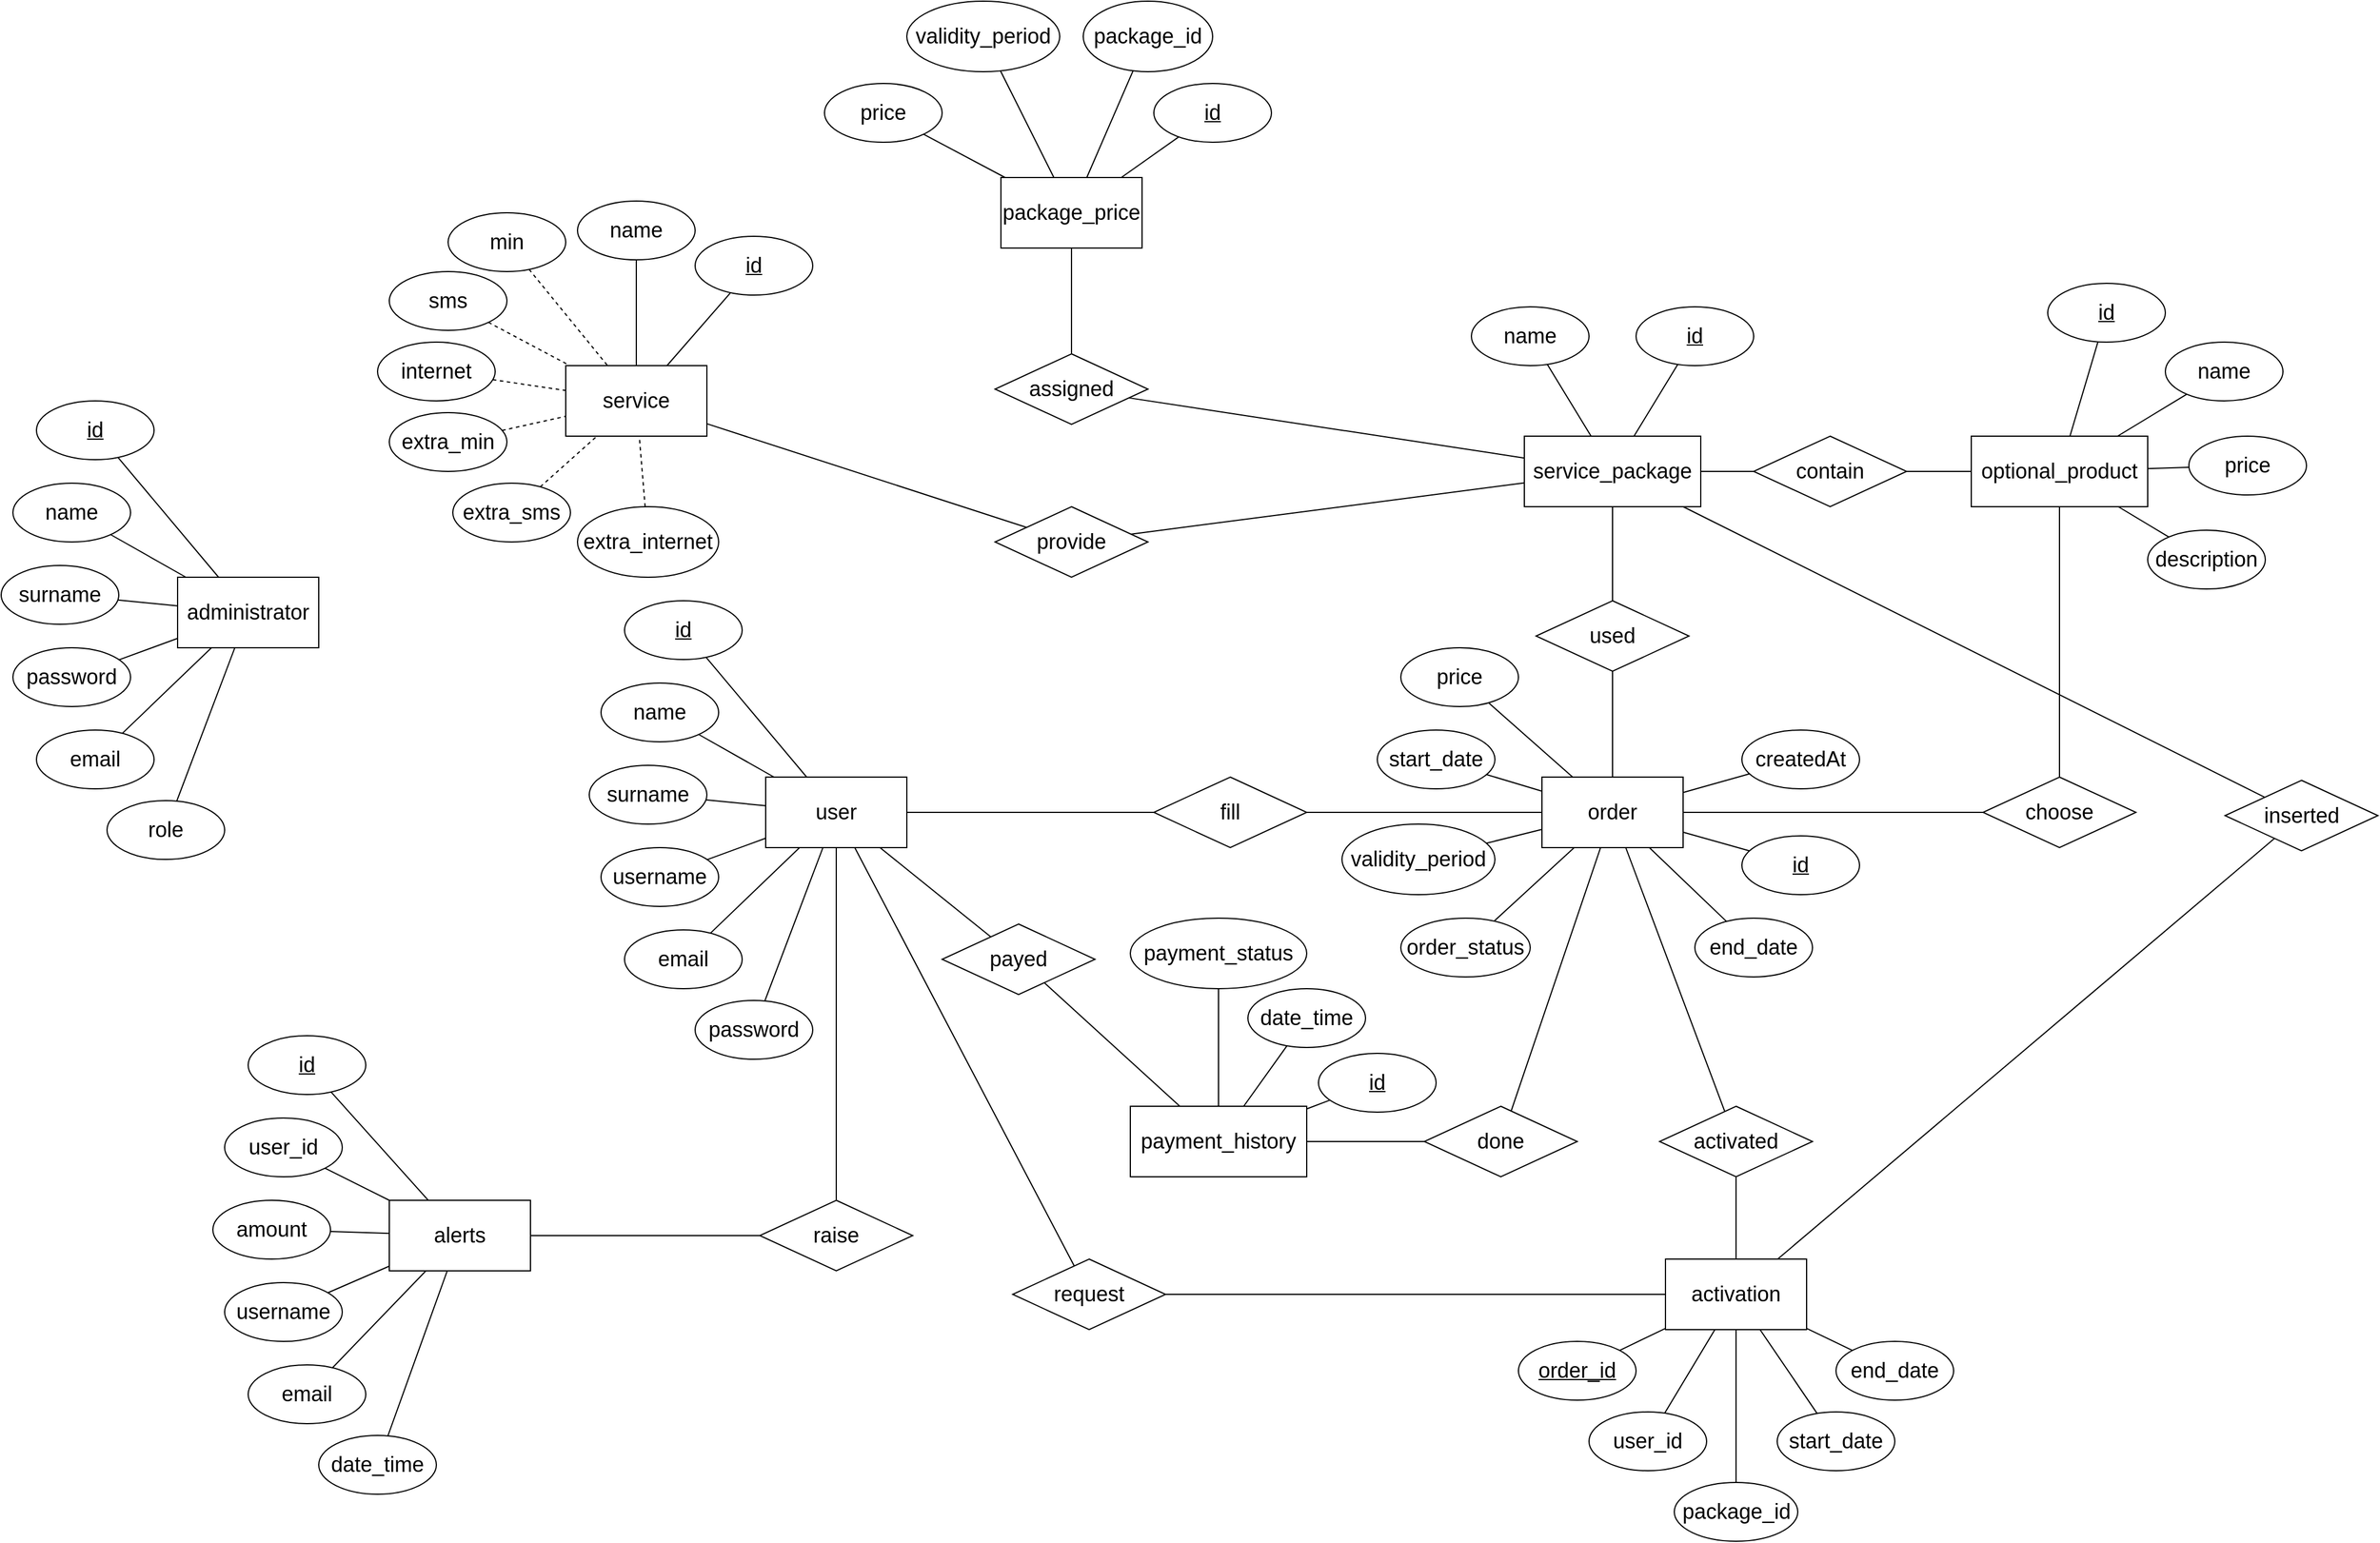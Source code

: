 <mxfile version="17.4.2" type="device"><diagram id="7hq6REalM3QdkYwITWBt" name="ER Diagram"><mxGraphModel dx="1997" dy="2611" grid="1" gridSize="10" guides="1" tooltips="1" connect="1" arrows="1" fold="1" page="1" pageScale="1" pageWidth="827" pageHeight="1169" math="0" shadow="0"><root><mxCell id="0"/><mxCell id="1" parent="0"/><mxCell id="lptls9cNpEtFn2v4Xkx4-2" value="user" style="rounded=0;whiteSpace=wrap;html=1;fontSize=18;" parent="1" vertex="1"><mxGeometry x="-20" y="120" width="120" height="60" as="geometry"/></mxCell><mxCell id="lptls9cNpEtFn2v4Xkx4-3" value="" style="endArrow=none;html=1;rounded=0;fontSize=18;" parent="1" source="lptls9cNpEtFn2v4Xkx4-4" target="lptls9cNpEtFn2v4Xkx4-2" edge="1"><mxGeometry width="50" height="50" relative="1" as="geometry"><mxPoint x="-60" y="240" as="sourcePoint"/><mxPoint x="10" y="160" as="targetPoint"/></mxGeometry></mxCell><mxCell id="lptls9cNpEtFn2v4Xkx4-4" value="email" style="ellipse;whiteSpace=wrap;html=1;fontSize=18;" parent="1" vertex="1"><mxGeometry x="-140" y="250" width="100" height="50" as="geometry"/></mxCell><mxCell id="lptls9cNpEtFn2v4Xkx4-5" value="" style="endArrow=none;html=1;rounded=0;fontSize=18;" parent="1" source="lptls9cNpEtFn2v4Xkx4-6" target="lptls9cNpEtFn2v4Xkx4-2" edge="1"><mxGeometry width="50" height="50" relative="1" as="geometry"><mxPoint x="-50" y="250" as="sourcePoint"/><mxPoint x="20" y="190" as="targetPoint"/></mxGeometry></mxCell><mxCell id="lptls9cNpEtFn2v4Xkx4-6" value="password" style="ellipse;whiteSpace=wrap;html=1;fontSize=18;" parent="1" vertex="1"><mxGeometry x="-80" y="310" width="100" height="50" as="geometry"/></mxCell><mxCell id="lptls9cNpEtFn2v4Xkx4-7" value="" style="endArrow=none;html=1;rounded=0;fontSize=18;" parent="1" source="lptls9cNpEtFn2v4Xkx4-8" target="lptls9cNpEtFn2v4Xkx4-2" edge="1"><mxGeometry width="50" height="50" relative="1" as="geometry"><mxPoint x="-40" y="260" as="sourcePoint"/><mxPoint x="30" y="200" as="targetPoint"/></mxGeometry></mxCell><mxCell id="lptls9cNpEtFn2v4Xkx4-8" value="id" style="ellipse;whiteSpace=wrap;html=1;fontStyle=4;fontSize=18;" parent="1" vertex="1"><mxGeometry x="-140" y="-30" width="100" height="50" as="geometry"/></mxCell><mxCell id="lptls9cNpEtFn2v4Xkx4-9" value="" style="endArrow=none;html=1;rounded=0;fontSize=18;" parent="1" source="lptls9cNpEtFn2v4Xkx4-10" target="lptls9cNpEtFn2v4Xkx4-2" edge="1"><mxGeometry width="50" height="50" relative="1" as="geometry"><mxPoint x="-30" y="270" as="sourcePoint"/><mxPoint x="40" y="210" as="targetPoint"/></mxGeometry></mxCell><mxCell id="lptls9cNpEtFn2v4Xkx4-10" value="name" style="ellipse;whiteSpace=wrap;html=1;fontSize=18;" parent="1" vertex="1"><mxGeometry x="-160" y="40" width="100" height="50" as="geometry"/></mxCell><mxCell id="lptls9cNpEtFn2v4Xkx4-11" value="" style="endArrow=none;html=1;rounded=0;fontSize=18;" parent="1" source="lptls9cNpEtFn2v4Xkx4-12" target="lptls9cNpEtFn2v4Xkx4-2" edge="1"><mxGeometry width="50" height="50" relative="1" as="geometry"><mxPoint x="-20" y="280" as="sourcePoint"/><mxPoint x="50" y="220" as="targetPoint"/></mxGeometry></mxCell><mxCell id="lptls9cNpEtFn2v4Xkx4-12" value="surname" style="ellipse;whiteSpace=wrap;html=1;fontSize=18;" parent="1" vertex="1"><mxGeometry x="-170" y="110" width="100" height="50" as="geometry"/></mxCell><mxCell id="lptls9cNpEtFn2v4Xkx4-13" value="" style="endArrow=none;html=1;rounded=0;fontSize=18;" parent="1" source="lptls9cNpEtFn2v4Xkx4-14" target="lptls9cNpEtFn2v4Xkx4-2" edge="1"><mxGeometry width="50" height="50" relative="1" as="geometry"><mxPoint x="-10" y="290" as="sourcePoint"/><mxPoint x="60" y="230" as="targetPoint"/></mxGeometry></mxCell><mxCell id="lptls9cNpEtFn2v4Xkx4-14" value="username" style="ellipse;whiteSpace=wrap;html=1;fontSize=18;" parent="1" vertex="1"><mxGeometry x="-160" y="180" width="100" height="50" as="geometry"/></mxCell><mxCell id="lptls9cNpEtFn2v4Xkx4-15" value="" style="endArrow=none;html=1;rounded=0;fontSize=18;" parent="1" source="lptls9cNpEtFn2v4Xkx4-16" target="lptls9cNpEtFn2v4Xkx4-2" edge="1"><mxGeometry width="50" height="50" relative="1" as="geometry"><mxPoint x="280" y="150" as="sourcePoint"/><mxPoint x="120" y="220" as="targetPoint"/></mxGeometry></mxCell><mxCell id="lptls9cNpEtFn2v4Xkx4-16" value="fill" style="rhombus;whiteSpace=wrap;html=1;fontSize=18;" parent="1" vertex="1"><mxGeometry x="310" y="120" width="130" height="60" as="geometry"/></mxCell><mxCell id="lptls9cNpEtFn2v4Xkx4-18" value="order" style="rounded=0;whiteSpace=wrap;html=1;fontSize=18;" parent="1" vertex="1"><mxGeometry x="640" y="120" width="120" height="60" as="geometry"/></mxCell><mxCell id="lptls9cNpEtFn2v4Xkx4-19" value="" style="endArrow=none;html=1;rounded=0;fontSize=18;" parent="1" source="lptls9cNpEtFn2v4Xkx4-20" target="lptls9cNpEtFn2v4Xkx4-18" edge="1"><mxGeometry width="50" height="50" relative="1" as="geometry"><mxPoint x="600" y="260" as="sourcePoint"/><mxPoint x="670" y="180" as="targetPoint"/></mxGeometry></mxCell><mxCell id="lptls9cNpEtFn2v4Xkx4-20" value="end_date" style="ellipse;whiteSpace=wrap;html=1;fontSize=18;" parent="1" vertex="1"><mxGeometry x="770" y="240" width="100" height="50" as="geometry"/></mxCell><mxCell id="lptls9cNpEtFn2v4Xkx4-21" value="" style="endArrow=none;html=1;rounded=0;fontSize=18;" parent="1" source="lptls9cNpEtFn2v4Xkx4-22" target="lptls9cNpEtFn2v4Xkx4-18" edge="1"><mxGeometry width="50" height="50" relative="1" as="geometry"><mxPoint x="610" y="270" as="sourcePoint"/><mxPoint x="680" y="210" as="targetPoint"/></mxGeometry></mxCell><mxCell id="lptls9cNpEtFn2v4Xkx4-22" value="start_date" style="ellipse;whiteSpace=wrap;html=1;fontSize=18;" parent="1" vertex="1"><mxGeometry x="500" y="80" width="100" height="50" as="geometry"/></mxCell><mxCell id="lptls9cNpEtFn2v4Xkx4-23" value="" style="endArrow=none;html=1;rounded=0;fontSize=18;" parent="1" source="lptls9cNpEtFn2v4Xkx4-24" target="lptls9cNpEtFn2v4Xkx4-18" edge="1"><mxGeometry width="50" height="50" relative="1" as="geometry"><mxPoint x="620" y="280" as="sourcePoint"/><mxPoint x="690" y="220" as="targetPoint"/></mxGeometry></mxCell><mxCell id="lptls9cNpEtFn2v4Xkx4-24" value="id" style="ellipse;whiteSpace=wrap;html=1;fontStyle=4;fontSize=18;" parent="1" vertex="1"><mxGeometry x="810" y="170" width="100" height="50" as="geometry"/></mxCell><mxCell id="lptls9cNpEtFn2v4Xkx4-25" value="" style="endArrow=none;html=1;rounded=0;fontSize=18;" parent="1" source="lptls9cNpEtFn2v4Xkx4-26" target="lptls9cNpEtFn2v4Xkx4-18" edge="1"><mxGeometry width="50" height="50" relative="1" as="geometry"><mxPoint x="630" y="290" as="sourcePoint"/><mxPoint x="700" y="230" as="targetPoint"/></mxGeometry></mxCell><mxCell id="lptls9cNpEtFn2v4Xkx4-26" value="validity_period" style="ellipse;whiteSpace=wrap;html=1;fontSize=18;" parent="1" vertex="1"><mxGeometry x="470" y="160" width="130" height="60" as="geometry"/></mxCell><mxCell id="lptls9cNpEtFn2v4Xkx4-29" value="" style="endArrow=none;html=1;rounded=0;fontSize=18;" parent="1" source="lptls9cNpEtFn2v4Xkx4-30" target="lptls9cNpEtFn2v4Xkx4-18" edge="1"><mxGeometry width="50" height="50" relative="1" as="geometry"><mxPoint x="650" y="310" as="sourcePoint"/><mxPoint x="720" y="250" as="targetPoint"/></mxGeometry></mxCell><mxCell id="lptls9cNpEtFn2v4Xkx4-30" value="order_status" style="ellipse;whiteSpace=wrap;html=1;fontSize=18;" parent="1" vertex="1"><mxGeometry x="520" y="240" width="110" height="50" as="geometry"/></mxCell><mxCell id="lptls9cNpEtFn2v4Xkx4-31" value="" style="endArrow=none;html=1;rounded=0;fontSize=18;" parent="1" source="lptls9cNpEtFn2v4Xkx4-18" target="lptls9cNpEtFn2v4Xkx4-16" edge="1"><mxGeometry width="50" height="50" relative="1" as="geometry"><mxPoint x="330" y="160" as="sourcePoint"/><mxPoint x="210.0" y="160" as="targetPoint"/></mxGeometry></mxCell><mxCell id="lptls9cNpEtFn2v4Xkx4-32" value="service_package" style="rounded=0;whiteSpace=wrap;html=1;fontSize=18;" parent="1" vertex="1"><mxGeometry x="625" y="-170" width="150" height="60" as="geometry"/></mxCell><mxCell id="lptls9cNpEtFn2v4Xkx4-37" value="" style="endArrow=none;html=1;rounded=0;fontSize=18;" parent="1" source="lptls9cNpEtFn2v4Xkx4-38" target="lptls9cNpEtFn2v4Xkx4-32" edge="1"><mxGeometry width="50" height="50" relative="1" as="geometry"><mxPoint x="620" y="-90" as="sourcePoint"/><mxPoint x="690" y="-150" as="targetPoint"/></mxGeometry></mxCell><mxCell id="lptls9cNpEtFn2v4Xkx4-38" value="id" style="ellipse;whiteSpace=wrap;html=1;fontStyle=4;fontSize=18;" parent="1" vertex="1"><mxGeometry x="720" y="-280" width="100" height="50" as="geometry"/></mxCell><mxCell id="lptls9cNpEtFn2v4Xkx4-39" value="" style="endArrow=none;html=1;rounded=0;fontSize=18;" parent="1" source="lptls9cNpEtFn2v4Xkx4-40" target="lptls9cNpEtFn2v4Xkx4-32" edge="1"><mxGeometry width="50" height="50" relative="1" as="geometry"><mxPoint x="630" y="-80" as="sourcePoint"/><mxPoint x="700" y="-140" as="targetPoint"/></mxGeometry></mxCell><mxCell id="lptls9cNpEtFn2v4Xkx4-40" value="name" style="ellipse;whiteSpace=wrap;html=1;fontSize=18;" parent="1" vertex="1"><mxGeometry x="580" y="-280" width="100" height="50" as="geometry"/></mxCell><mxCell id="lptls9cNpEtFn2v4Xkx4-46" value="" style="endArrow=none;html=1;rounded=0;fontSize=18;" parent="1" source="lptls9cNpEtFn2v4Xkx4-47" target="lptls9cNpEtFn2v4Xkx4-32" edge="1"><mxGeometry width="50" height="50" relative="1" as="geometry"><mxPoint x="590" y="-40" as="sourcePoint"/><mxPoint x="510.0" y="-40" as="targetPoint"/></mxGeometry></mxCell><mxCell id="lptls9cNpEtFn2v4Xkx4-47" value="used" style="rhombus;whiteSpace=wrap;html=1;fontSize=18;" parent="1" vertex="1"><mxGeometry x="635" y="-30" width="130" height="60" as="geometry"/></mxCell><mxCell id="lptls9cNpEtFn2v4Xkx4-48" value="" style="endArrow=none;html=1;rounded=0;fontSize=18;" parent="1" source="lptls9cNpEtFn2v4Xkx4-18" target="lptls9cNpEtFn2v4Xkx4-47" edge="1"><mxGeometry width="50" height="50" relative="1" as="geometry"><mxPoint x="950" y="40" as="sourcePoint"/><mxPoint x="520.0" y="50" as="targetPoint"/></mxGeometry></mxCell><mxCell id="lptls9cNpEtFn2v4Xkx4-49" value="optional_product" style="rounded=0;whiteSpace=wrap;html=1;fontSize=18;" parent="1" vertex="1"><mxGeometry x="1005" y="-170" width="150" height="60" as="geometry"/></mxCell><mxCell id="lptls9cNpEtFn2v4Xkx4-54" value="" style="endArrow=none;html=1;rounded=0;fontSize=18;" parent="1" source="lptls9cNpEtFn2v4Xkx4-55" target="lptls9cNpEtFn2v4Xkx4-49" edge="1"><mxGeometry width="50" height="50" relative="1" as="geometry"><mxPoint x="1000" y="-90" as="sourcePoint"/><mxPoint x="1070" y="-150" as="targetPoint"/></mxGeometry></mxCell><mxCell id="lptls9cNpEtFn2v4Xkx4-55" value="id" style="ellipse;whiteSpace=wrap;html=1;fontStyle=4;fontSize=18;" parent="1" vertex="1"><mxGeometry x="1070" y="-300" width="100" height="50" as="geometry"/></mxCell><mxCell id="lptls9cNpEtFn2v4Xkx4-56" value="" style="endArrow=none;html=1;rounded=0;fontSize=18;" parent="1" source="lptls9cNpEtFn2v4Xkx4-57" target="lptls9cNpEtFn2v4Xkx4-49" edge="1"><mxGeometry width="50" height="50" relative="1" as="geometry"><mxPoint x="1010" y="-80" as="sourcePoint"/><mxPoint x="1080" y="-140" as="targetPoint"/></mxGeometry></mxCell><mxCell id="lptls9cNpEtFn2v4Xkx4-57" value="name" style="ellipse;whiteSpace=wrap;html=1;fontSize=18;" parent="1" vertex="1"><mxGeometry x="1170" y="-250" width="100" height="50" as="geometry"/></mxCell><mxCell id="lptls9cNpEtFn2v4Xkx4-58" value="" style="endArrow=none;html=1;rounded=0;fontSize=18;" parent="1" source="lptls9cNpEtFn2v4Xkx4-59" target="lptls9cNpEtFn2v4Xkx4-49" edge="1"><mxGeometry width="50" height="50" relative="1" as="geometry"><mxPoint x="1020" y="-70" as="sourcePoint"/><mxPoint x="1090" y="-130" as="targetPoint"/></mxGeometry></mxCell><mxCell id="lptls9cNpEtFn2v4Xkx4-59" value="price" style="ellipse;whiteSpace=wrap;html=1;fontSize=18;" parent="1" vertex="1"><mxGeometry x="1190" y="-170" width="100" height="50" as="geometry"/></mxCell><mxCell id="lptls9cNpEtFn2v4Xkx4-60" value="" style="endArrow=none;html=1;rounded=0;fontSize=18;" parent="1" source="lptls9cNpEtFn2v4Xkx4-61" target="lptls9cNpEtFn2v4Xkx4-49" edge="1"><mxGeometry width="50" height="50" relative="1" as="geometry"><mxPoint x="1030" y="-60" as="sourcePoint"/><mxPoint x="1100" y="-120" as="targetPoint"/></mxGeometry></mxCell><mxCell id="lptls9cNpEtFn2v4Xkx4-61" value="description" style="ellipse;whiteSpace=wrap;html=1;fontSize=18;" parent="1" vertex="1"><mxGeometry x="1155" y="-90" width="100" height="50" as="geometry"/></mxCell><mxCell id="lptls9cNpEtFn2v4Xkx4-62" value="" style="endArrow=none;html=1;rounded=0;fontSize=18;" parent="1" source="lptls9cNpEtFn2v4Xkx4-63" target="lptls9cNpEtFn2v4Xkx4-32" edge="1"><mxGeometry width="50" height="50" relative="1" as="geometry"><mxPoint x="795" y="-110" as="sourcePoint"/><mxPoint x="905" y="-180" as="targetPoint"/></mxGeometry></mxCell><mxCell id="lptls9cNpEtFn2v4Xkx4-63" value="contain" style="rhombus;whiteSpace=wrap;html=1;fontSize=18;" parent="1" vertex="1"><mxGeometry x="820" y="-170" width="130" height="60" as="geometry"/></mxCell><mxCell id="lptls9cNpEtFn2v4Xkx4-64" value="" style="endArrow=none;html=1;rounded=0;fontSize=18;" parent="1" source="lptls9cNpEtFn2v4Xkx4-49" target="lptls9cNpEtFn2v4Xkx4-63" edge="1"><mxGeometry width="50" height="50" relative="1" as="geometry"><mxPoint x="905" y="-30" as="sourcePoint"/><mxPoint x="725.0" y="-100" as="targetPoint"/></mxGeometry></mxCell><mxCell id="lptls9cNpEtFn2v4Xkx4-65" value="" style="endArrow=none;html=1;rounded=0;fontSize=18;" parent="1" source="lptls9cNpEtFn2v4Xkx4-66" target="lptls9cNpEtFn2v4Xkx4-49" edge="1"><mxGeometry width="50" height="50" relative="1" as="geometry"><mxPoint x="815" y="130" as="sourcePoint"/><mxPoint x="984.5" y="60" as="targetPoint"/></mxGeometry></mxCell><mxCell id="lptls9cNpEtFn2v4Xkx4-66" value="choose" style="rhombus;whiteSpace=wrap;html=1;fontSize=18;" parent="1" vertex="1"><mxGeometry x="1015" y="120" width="130" height="60" as="geometry"/></mxCell><mxCell id="lptls9cNpEtFn2v4Xkx4-67" value="" style="endArrow=none;html=1;rounded=0;fontSize=18;" parent="1" source="lptls9cNpEtFn2v4Xkx4-18" target="lptls9cNpEtFn2v4Xkx4-66" edge="1"><mxGeometry width="50" height="50" relative="1" as="geometry"><mxPoint x="720" y="137.736" as="sourcePoint"/><mxPoint x="745.0" y="140" as="targetPoint"/></mxGeometry></mxCell><mxCell id="lptls9cNpEtFn2v4Xkx4-68" value="service" style="rounded=0;whiteSpace=wrap;html=1;fontSize=18;" parent="1" vertex="1"><mxGeometry x="-190" y="-230" width="120" height="60" as="geometry"/></mxCell><mxCell id="lptls9cNpEtFn2v4Xkx4-69" value="" style="endArrow=none;html=1;rounded=0;dashed=1;fontSize=18;" parent="1" source="lptls9cNpEtFn2v4Xkx4-70" target="lptls9cNpEtFn2v4Xkx4-68" edge="1"><mxGeometry width="50" height="50" relative="1" as="geometry"><mxPoint x="-230" y="-110" as="sourcePoint"/><mxPoint x="-160" y="-190" as="targetPoint"/></mxGeometry></mxCell><mxCell id="lptls9cNpEtFn2v4Xkx4-70" value="internet" style="ellipse;whiteSpace=wrap;html=1;fontSize=18;" parent="1" vertex="1"><mxGeometry x="-350" y="-250" width="100" height="50" as="geometry"/></mxCell><mxCell id="lptls9cNpEtFn2v4Xkx4-71" value="" style="endArrow=none;html=1;rounded=0;dashed=1;fontSize=18;" parent="1" source="lptls9cNpEtFn2v4Xkx4-72" target="lptls9cNpEtFn2v4Xkx4-68" edge="1"><mxGeometry width="50" height="50" relative="1" as="geometry"><mxPoint x="-220" y="-100" as="sourcePoint"/><mxPoint x="-150" y="-160" as="targetPoint"/></mxGeometry></mxCell><mxCell id="lptls9cNpEtFn2v4Xkx4-72" value="extra_min" style="ellipse;whiteSpace=wrap;html=1;fontSize=18;" parent="1" vertex="1"><mxGeometry x="-340" y="-190" width="100" height="50" as="geometry"/></mxCell><mxCell id="lptls9cNpEtFn2v4Xkx4-73" value="" style="endArrow=none;html=1;rounded=0;fontSize=18;" parent="1" source="lptls9cNpEtFn2v4Xkx4-74" target="lptls9cNpEtFn2v4Xkx4-68" edge="1"><mxGeometry width="50" height="50" relative="1" as="geometry"><mxPoint x="-210" y="-90" as="sourcePoint"/><mxPoint x="-140" y="-150" as="targetPoint"/></mxGeometry></mxCell><mxCell id="lptls9cNpEtFn2v4Xkx4-74" value="id" style="ellipse;whiteSpace=wrap;html=1;fontStyle=4;fontSize=18;" parent="1" vertex="1"><mxGeometry x="-80" y="-340" width="100" height="50" as="geometry"/></mxCell><mxCell id="lptls9cNpEtFn2v4Xkx4-75" value="" style="endArrow=none;html=1;rounded=0;fontSize=18;" parent="1" source="lptls9cNpEtFn2v4Xkx4-76" target="lptls9cNpEtFn2v4Xkx4-68" edge="1"><mxGeometry width="50" height="50" relative="1" as="geometry"><mxPoint x="-200" y="-80" as="sourcePoint"/><mxPoint x="-130" y="-140" as="targetPoint"/></mxGeometry></mxCell><mxCell id="lptls9cNpEtFn2v4Xkx4-76" value="name" style="ellipse;whiteSpace=wrap;html=1;fontSize=18;" parent="1" vertex="1"><mxGeometry x="-180" y="-370" width="100" height="50" as="geometry"/></mxCell><mxCell id="lptls9cNpEtFn2v4Xkx4-77" value="" style="endArrow=none;html=1;rounded=0;dashed=1;fontSize=18;" parent="1" source="lptls9cNpEtFn2v4Xkx4-78" target="lptls9cNpEtFn2v4Xkx4-68" edge="1"><mxGeometry width="50" height="50" relative="1" as="geometry"><mxPoint x="-190" y="-70" as="sourcePoint"/><mxPoint x="-120" y="-130" as="targetPoint"/></mxGeometry></mxCell><mxCell id="lptls9cNpEtFn2v4Xkx4-78" value="min" style="ellipse;whiteSpace=wrap;html=1;fontSize=18;" parent="1" vertex="1"><mxGeometry x="-290" y="-360" width="100" height="50" as="geometry"/></mxCell><mxCell id="lptls9cNpEtFn2v4Xkx4-79" value="" style="endArrow=none;html=1;rounded=0;dashed=1;fontSize=18;" parent="1" source="lptls9cNpEtFn2v4Xkx4-80" target="lptls9cNpEtFn2v4Xkx4-68" edge="1"><mxGeometry width="50" height="50" relative="1" as="geometry"><mxPoint x="-180" y="-60" as="sourcePoint"/><mxPoint x="-110" y="-120" as="targetPoint"/></mxGeometry></mxCell><mxCell id="lptls9cNpEtFn2v4Xkx4-80" value="sms" style="ellipse;whiteSpace=wrap;html=1;fontSize=18;" parent="1" vertex="1"><mxGeometry x="-340" y="-310" width="100" height="50" as="geometry"/></mxCell><mxCell id="lptls9cNpEtFn2v4Xkx4-81" value="" style="endArrow=none;html=1;rounded=0;dashed=1;fontSize=18;" parent="1" source="lptls9cNpEtFn2v4Xkx4-82" target="lptls9cNpEtFn2v4Xkx4-68" edge="1"><mxGeometry width="50" height="50" relative="1" as="geometry"><mxPoint x="-170" as="sourcePoint"/><mxPoint x="-175.385" y="-150" as="targetPoint"/></mxGeometry></mxCell><mxCell id="lptls9cNpEtFn2v4Xkx4-82" value="extra_sms" style="ellipse;whiteSpace=wrap;html=1;fontSize=18;" parent="1" vertex="1"><mxGeometry x="-286" y="-130" width="100" height="50" as="geometry"/></mxCell><mxCell id="lptls9cNpEtFn2v4Xkx4-83" value="" style="endArrow=none;html=1;rounded=0;dashed=1;fontSize=18;" parent="1" target="lptls9cNpEtFn2v4Xkx4-68" edge="1" source="lptls9cNpEtFn2v4Xkx4-84"><mxGeometry width="50" height="50" relative="1" as="geometry"><mxPoint x="-130" y="-110" as="sourcePoint"/><mxPoint x="-130" y="-76.875" as="targetPoint"/></mxGeometry></mxCell><mxCell id="lptls9cNpEtFn2v4Xkx4-84" value="extra_internet" style="ellipse;whiteSpace=wrap;html=1;fontSize=18;" parent="1" vertex="1"><mxGeometry x="-180" y="-110" width="120" height="60" as="geometry"/></mxCell><mxCell id="lptls9cNpEtFn2v4Xkx4-85" value="" style="endArrow=none;html=1;rounded=0;fontSize=18;" parent="1" source="lptls9cNpEtFn2v4Xkx4-86" target="lptls9cNpEtFn2v4Xkx4-68" edge="1"><mxGeometry width="50" height="50" relative="1" as="geometry"><mxPoint x="85" y="-290" as="sourcePoint"/><mxPoint x="355" y="-140" as="targetPoint"/></mxGeometry></mxCell><mxCell id="lptls9cNpEtFn2v4Xkx4-86" value="provide" style="rhombus;whiteSpace=wrap;html=1;fontSize=18;" parent="1" vertex="1"><mxGeometry x="175" y="-110" width="130" height="60" as="geometry"/></mxCell><mxCell id="lptls9cNpEtFn2v4Xkx4-87" value="" style="endArrow=none;html=1;rounded=0;fontSize=18;" parent="1" source="lptls9cNpEtFn2v4Xkx4-32" target="lptls9cNpEtFn2v4Xkx4-86" edge="1"><mxGeometry width="50" height="50" relative="1" as="geometry"><mxPoint x="700" y="-140" as="sourcePoint"/><mxPoint x="405.0" y="-100" as="targetPoint"/></mxGeometry></mxCell><mxCell id="lptls9cNpEtFn2v4Xkx4-88" value="administrator" style="rounded=0;whiteSpace=wrap;html=1;fontSize=18;" parent="1" vertex="1"><mxGeometry x="-520" y="-50" width="120" height="60" as="geometry"/></mxCell><mxCell id="lptls9cNpEtFn2v4Xkx4-89" value="" style="endArrow=none;html=1;rounded=0;fontSize=18;" parent="1" source="lptls9cNpEtFn2v4Xkx4-90" target="lptls9cNpEtFn2v4Xkx4-88" edge="1"><mxGeometry width="50" height="50" relative="1" as="geometry"><mxPoint x="-560" y="70" as="sourcePoint"/><mxPoint x="-490" y="-10" as="targetPoint"/></mxGeometry></mxCell><mxCell id="lptls9cNpEtFn2v4Xkx4-90" value="email" style="ellipse;whiteSpace=wrap;html=1;fontSize=18;" parent="1" vertex="1"><mxGeometry x="-640" y="80" width="100" height="50" as="geometry"/></mxCell><mxCell id="lptls9cNpEtFn2v4Xkx4-91" value="" style="endArrow=none;html=1;rounded=0;fontSize=18;" parent="1" source="lptls9cNpEtFn2v4Xkx4-92" target="lptls9cNpEtFn2v4Xkx4-88" edge="1"><mxGeometry width="50" height="50" relative="1" as="geometry"><mxPoint x="-550" y="80" as="sourcePoint"/><mxPoint x="-480" y="20" as="targetPoint"/></mxGeometry></mxCell><mxCell id="lptls9cNpEtFn2v4Xkx4-92" value="password" style="ellipse;whiteSpace=wrap;html=1;fontSize=18;" parent="1" vertex="1"><mxGeometry x="-660" y="10" width="100" height="50" as="geometry"/></mxCell><mxCell id="lptls9cNpEtFn2v4Xkx4-93" value="" style="endArrow=none;html=1;rounded=0;fontSize=18;" parent="1" source="lptls9cNpEtFn2v4Xkx4-94" target="lptls9cNpEtFn2v4Xkx4-88" edge="1"><mxGeometry width="50" height="50" relative="1" as="geometry"><mxPoint x="-540" y="90" as="sourcePoint"/><mxPoint x="-470" y="30" as="targetPoint"/></mxGeometry></mxCell><mxCell id="lptls9cNpEtFn2v4Xkx4-94" value="id" style="ellipse;whiteSpace=wrap;html=1;fontStyle=4;fontSize=18;" parent="1" vertex="1"><mxGeometry x="-640" y="-200" width="100" height="50" as="geometry"/></mxCell><mxCell id="lptls9cNpEtFn2v4Xkx4-95" value="" style="endArrow=none;html=1;rounded=0;fontSize=18;" parent="1" source="lptls9cNpEtFn2v4Xkx4-96" target="lptls9cNpEtFn2v4Xkx4-88" edge="1"><mxGeometry width="50" height="50" relative="1" as="geometry"><mxPoint x="-530" y="100" as="sourcePoint"/><mxPoint x="-460" y="40" as="targetPoint"/></mxGeometry></mxCell><mxCell id="lptls9cNpEtFn2v4Xkx4-96" value="name" style="ellipse;whiteSpace=wrap;html=1;fontSize=18;" parent="1" vertex="1"><mxGeometry x="-660" y="-130" width="100" height="50" as="geometry"/></mxCell><mxCell id="lptls9cNpEtFn2v4Xkx4-97" value="" style="endArrow=none;html=1;rounded=0;fontSize=18;" parent="1" source="lptls9cNpEtFn2v4Xkx4-98" target="lptls9cNpEtFn2v4Xkx4-88" edge="1"><mxGeometry width="50" height="50" relative="1" as="geometry"><mxPoint x="-520" y="110" as="sourcePoint"/><mxPoint x="-450" y="50" as="targetPoint"/></mxGeometry></mxCell><mxCell id="lptls9cNpEtFn2v4Xkx4-98" value="surname" style="ellipse;whiteSpace=wrap;html=1;fontSize=18;" parent="1" vertex="1"><mxGeometry x="-670" y="-60" width="100" height="50" as="geometry"/></mxCell><mxCell id="lptls9cNpEtFn2v4Xkx4-99" value="" style="endArrow=none;html=1;rounded=0;fontSize=18;" parent="1" source="lptls9cNpEtFn2v4Xkx4-100" target="lptls9cNpEtFn2v4Xkx4-88" edge="1"><mxGeometry width="50" height="50" relative="1" as="geometry"><mxPoint x="-510" y="120" as="sourcePoint"/><mxPoint x="-440" y="60" as="targetPoint"/></mxGeometry></mxCell><mxCell id="lptls9cNpEtFn2v4Xkx4-100" value="role" style="ellipse;whiteSpace=wrap;html=1;fontSize=18;" parent="1" vertex="1"><mxGeometry x="-580" y="140" width="100" height="50" as="geometry"/></mxCell><mxCell id="yNOBs91poRhEFJI506T7-1" value="" style="endArrow=none;html=1;rounded=0;fontSize=18;" parent="1" source="yNOBs91poRhEFJI506T7-2" target="lptls9cNpEtFn2v4Xkx4-18" edge="1"><mxGeometry width="50" height="50" relative="1" as="geometry"><mxPoint x="660.69" y="405" as="sourcePoint"/><mxPoint x="680.0" y="265" as="targetPoint"/></mxGeometry></mxCell><mxCell id="yNOBs91poRhEFJI506T7-2" value="price" style="ellipse;whiteSpace=wrap;html=1;fontSize=18;" parent="1" vertex="1"><mxGeometry x="520" y="10" width="100" height="50" as="geometry"/></mxCell><mxCell id="yNOBs91poRhEFJI506T7-3" value="" style="endArrow=none;html=1;rounded=0;fontSize=18;" parent="1" source="yNOBs91poRhEFJI506T7-4" target="lptls9cNpEtFn2v4Xkx4-18" edge="1"><mxGeometry width="50" height="50" relative="1" as="geometry"><mxPoint x="844.44" y="420" as="sourcePoint"/><mxPoint x="870" y="290" as="targetPoint"/></mxGeometry></mxCell><mxCell id="yNOBs91poRhEFJI506T7-4" value="createdAt" style="ellipse;whiteSpace=wrap;html=1;fontSize=18;" parent="1" vertex="1"><mxGeometry x="810" y="80" width="100" height="50" as="geometry"/></mxCell><mxCell id="yNOBs91poRhEFJI506T7-5" value="" style="endArrow=none;html=1;rounded=0;fontSize=18;" parent="1" source="lptls9cNpEtFn2v4Xkx4-18" target="yNOBs91poRhEFJI506T7-6" edge="1"><mxGeometry width="50" height="50" relative="1" as="geometry"><mxPoint x="770" y="160" as="sourcePoint"/><mxPoint x="700" y="400" as="targetPoint"/></mxGeometry></mxCell><mxCell id="yNOBs91poRhEFJI506T7-6" value="done" style="rhombus;whiteSpace=wrap;html=1;fontSize=18;" parent="1" vertex="1"><mxGeometry x="540" y="400" width="130" height="60" as="geometry"/></mxCell><mxCell id="yNOBs91poRhEFJI506T7-7" value="payment_history" style="rounded=0;whiteSpace=wrap;html=1;fontSize=18;" parent="1" vertex="1"><mxGeometry x="290" y="400" width="150" height="60" as="geometry"/></mxCell><mxCell id="yNOBs91poRhEFJI506T7-8" value="" style="endArrow=none;html=1;rounded=0;fontSize=18;" parent="1" source="yNOBs91poRhEFJI506T7-7" target="yNOBs91poRhEFJI506T7-6" edge="1"><mxGeometry width="50" height="50" relative="1" as="geometry"><mxPoint x="710" y="190" as="sourcePoint"/><mxPoint x="710" y="410" as="targetPoint"/></mxGeometry></mxCell><mxCell id="yNOBs91poRhEFJI506T7-10" value="payed" style="rhombus;whiteSpace=wrap;html=1;fontSize=18;" parent="1" vertex="1"><mxGeometry x="130" y="245" width="130" height="60" as="geometry"/></mxCell><mxCell id="yNOBs91poRhEFJI506T7-11" value="" style="endArrow=none;html=1;rounded=0;fontSize=18;" parent="1" source="yNOBs91poRhEFJI506T7-10" target="lptls9cNpEtFn2v4Xkx4-2" edge="1"><mxGeometry width="50" height="50" relative="1" as="geometry"><mxPoint x="699.821" y="190" as="sourcePoint"/><mxPoint x="623.8" y="414.062" as="targetPoint"/></mxGeometry></mxCell><mxCell id="yNOBs91poRhEFJI506T7-12" value="" style="endArrow=none;html=1;rounded=0;fontSize=18;" parent="1" source="yNOBs91poRhEFJI506T7-10" target="yNOBs91poRhEFJI506T7-7" edge="1"><mxGeometry width="50" height="50" relative="1" as="geometry"><mxPoint x="450" y="440" as="sourcePoint"/><mxPoint x="550" y="440" as="targetPoint"/></mxGeometry></mxCell><mxCell id="yNOBs91poRhEFJI506T7-13" value="" style="endArrow=none;html=1;rounded=0;fontSize=18;" parent="1" source="yNOBs91poRhEFJI506T7-14" target="yNOBs91poRhEFJI506T7-7" edge="1"><mxGeometry width="50" height="50" relative="1" as="geometry"><mxPoint x="215.44" y="603.13" as="sourcePoint"/><mxPoint x="399.998" y="470" as="targetPoint"/></mxGeometry></mxCell><mxCell id="yNOBs91poRhEFJI506T7-14" value="id" style="ellipse;whiteSpace=wrap;html=1;fontStyle=4;fontSize=18;" parent="1" vertex="1"><mxGeometry x="450" y="355" width="100" height="50" as="geometry"/></mxCell><mxCell id="yNOBs91poRhEFJI506T7-15" value="" style="endArrow=none;html=1;rounded=0;fontSize=18;" parent="1" source="yNOBs91poRhEFJI506T7-16" target="yNOBs91poRhEFJI506T7-7" edge="1"><mxGeometry width="50" height="50" relative="1" as="geometry"><mxPoint x="110" y="573.13" as="sourcePoint"/><mxPoint x="241.304" y="493.13" as="targetPoint"/></mxGeometry></mxCell><mxCell id="yNOBs91poRhEFJI506T7-16" value="date_time" style="ellipse;whiteSpace=wrap;html=1;fontSize=18;" parent="1" vertex="1"><mxGeometry x="390" y="300" width="100" height="50" as="geometry"/></mxCell><mxCell id="yNOBs91poRhEFJI506T7-17" value="" style="endArrow=none;html=1;rounded=0;fontSize=18;" parent="1" source="yNOBs91poRhEFJI506T7-18" target="yNOBs91poRhEFJI506T7-7" edge="1"><mxGeometry width="50" height="50" relative="1" as="geometry"><mxPoint x="160" y="623.13" as="sourcePoint"/><mxPoint x="178.696" y="493.13" as="targetPoint"/></mxGeometry></mxCell><mxCell id="yNOBs91poRhEFJI506T7-18" value="payment_status" style="ellipse;whiteSpace=wrap;html=1;fontSize=18;" parent="1" vertex="1"><mxGeometry x="290" y="240" width="150" height="60" as="geometry"/></mxCell><mxCell id="yNOBs91poRhEFJI506T7-38" value="activation" style="rounded=0;whiteSpace=wrap;html=1;fontSize=18;" parent="1" vertex="1"><mxGeometry x="745" y="530" width="120" height="60" as="geometry"/></mxCell><mxCell id="yNOBs91poRhEFJI506T7-40" value="request" style="rhombus;whiteSpace=wrap;html=1;fontSize=18;" parent="1" vertex="1"><mxGeometry x="190" y="530" width="130" height="60" as="geometry"/></mxCell><mxCell id="yNOBs91poRhEFJI506T7-41" value="" style="endArrow=none;html=1;rounded=0;fontSize=18;" parent="1" source="yNOBs91poRhEFJI506T7-40" target="lptls9cNpEtFn2v4Xkx4-2" edge="1"><mxGeometry width="50" height="50" relative="1" as="geometry"><mxPoint x="696.311" y="340" as="sourcePoint"/><mxPoint x="73.69" y="330" as="targetPoint"/></mxGeometry></mxCell><mxCell id="yNOBs91poRhEFJI506T7-42" value="" style="endArrow=none;html=1;rounded=0;fontSize=18;" parent="1" source="yNOBs91poRhEFJI506T7-40" target="yNOBs91poRhEFJI506T7-38" edge="1"><mxGeometry width="50" height="50" relative="1" as="geometry"><mxPoint x="446.49" y="590" as="sourcePoint"/><mxPoint x="546.49" y="590" as="targetPoint"/></mxGeometry></mxCell><mxCell id="yNOBs91poRhEFJI506T7-45" value="" style="endArrow=none;html=1;rounded=0;fontSize=18;" parent="1" source="yNOBs91poRhEFJI506T7-46" target="yNOBs91poRhEFJI506T7-38" edge="1"><mxGeometry width="50" height="50" relative="1" as="geometry"><mxPoint x="106.49" y="723.13" as="sourcePoint"/><mxPoint x="237.794" y="643.13" as="targetPoint"/></mxGeometry></mxCell><mxCell id="yNOBs91poRhEFJI506T7-46" value="end_date" style="ellipse;whiteSpace=wrap;html=1;fontSize=18;" parent="1" vertex="1"><mxGeometry x="890" y="600" width="100" height="50" as="geometry"/></mxCell><mxCell id="yNOBs91poRhEFJI506T7-47" value="" style="endArrow=none;html=1;rounded=0;fontSize=18;" parent="1" source="yNOBs91poRhEFJI506T7-48" target="yNOBs91poRhEFJI506T7-38" edge="1"><mxGeometry width="50" height="50" relative="1" as="geometry"><mxPoint x="156.49" y="773.13" as="sourcePoint"/><mxPoint x="175.186" y="643.13" as="targetPoint"/></mxGeometry></mxCell><mxCell id="yNOBs91poRhEFJI506T7-48" value="&lt;u style=&quot;font-size: 18px;&quot;&gt;order_id&lt;/u&gt;" style="ellipse;whiteSpace=wrap;html=1;fontSize=18;" parent="1" vertex="1"><mxGeometry x="620" y="600" width="100" height="50" as="geometry"/></mxCell><mxCell id="9jxbyI4btCoC5qju5tqJ-1" value="activated" style="rhombus;whiteSpace=wrap;html=1;fontSize=18;" parent="1" vertex="1"><mxGeometry x="740" y="400" width="130" height="60" as="geometry"/></mxCell><mxCell id="9jxbyI4btCoC5qju5tqJ-2" value="" style="endArrow=none;html=1;rounded=0;fontSize=18;" parent="1" source="9jxbyI4btCoC5qju5tqJ-1" target="lptls9cNpEtFn2v4Xkx4-18" edge="1"><mxGeometry width="50" height="50" relative="1" as="geometry"><mxPoint x="1286.311" y="240" as="sourcePoint"/><mxPoint x="1238.243" y="70" as="targetPoint"/></mxGeometry></mxCell><mxCell id="9jxbyI4btCoC5qju5tqJ-3" value="" style="endArrow=none;html=1;rounded=0;fontSize=18;" parent="1" source="9jxbyI4btCoC5qju5tqJ-1" target="yNOBs91poRhEFJI506T7-38" edge="1"><mxGeometry width="50" height="50" relative="1" as="geometry"><mxPoint x="1036.49" y="490" as="sourcePoint"/><mxPoint x="1440" y="497.245" as="targetPoint"/></mxGeometry></mxCell><mxCell id="9jxbyI4btCoC5qju5tqJ-4" value="inserted" style="rhombus;whiteSpace=wrap;html=1;fontSize=18;" parent="1" vertex="1"><mxGeometry x="1220.75" y="122.76" width="130" height="60" as="geometry"/></mxCell><mxCell id="9jxbyI4btCoC5qju5tqJ-5" value="" style="endArrow=none;html=1;rounded=0;fontSize=18;" parent="1" source="9jxbyI4btCoC5qju5tqJ-4" target="lptls9cNpEtFn2v4Xkx4-32" edge="1"><mxGeometry width="50" height="50" relative="1" as="geometry"><mxPoint x="1807.061" y="-17.24" as="sourcePoint"/><mxPoint x="900.004" y="-490" as="targetPoint"/></mxGeometry></mxCell><mxCell id="9jxbyI4btCoC5qju5tqJ-6" value="" style="endArrow=none;html=1;rounded=0;fontSize=18;" parent="1" source="9jxbyI4btCoC5qju5tqJ-4" target="yNOBs91poRhEFJI506T7-38" edge="1"><mxGeometry width="50" height="50" relative="1" as="geometry"><mxPoint x="1557.24" y="232.76" as="sourcePoint"/><mxPoint x="1960.75" y="240.005" as="targetPoint"/></mxGeometry></mxCell><mxCell id="9jxbyI4btCoC5qju5tqJ-7" value="package_price" style="rounded=0;whiteSpace=wrap;html=1;fontSize=18;" parent="1" vertex="1"><mxGeometry x="180" y="-390" width="120" height="60" as="geometry"/></mxCell><mxCell id="9jxbyI4btCoC5qju5tqJ-12" value="" style="endArrow=none;html=1;rounded=0;fontSize=18;" parent="1" source="9jxbyI4btCoC5qju5tqJ-23" target="9jxbyI4btCoC5qju5tqJ-7" edge="1"><mxGeometry width="50" height="50" relative="1" as="geometry"><mxPoint x="700" y="-410" as="sourcePoint"/><mxPoint x="690" y="-480" as="targetPoint"/></mxGeometry></mxCell><mxCell id="9jxbyI4btCoC5qju5tqJ-13" value="" style="endArrow=none;html=1;rounded=0;fontSize=18;" parent="1" source="9jxbyI4btCoC5qju5tqJ-14" target="9jxbyI4btCoC5qju5tqJ-7" edge="1"><mxGeometry width="50" height="50" relative="1" as="geometry"><mxPoint x="170" y="-240" as="sourcePoint"/><mxPoint x="240" y="-300" as="targetPoint"/></mxGeometry></mxCell><mxCell id="9jxbyI4btCoC5qju5tqJ-14" value="&lt;u style=&quot;font-size: 18px;&quot;&gt;id&lt;/u&gt;" style="ellipse;whiteSpace=wrap;html=1;fontSize=18;" parent="1" vertex="1"><mxGeometry x="310" y="-470" width="100" height="50" as="geometry"/></mxCell><mxCell id="9jxbyI4btCoC5qju5tqJ-16" value="validity_period" style="ellipse;whiteSpace=wrap;html=1;fontSize=18;" parent="1" vertex="1"><mxGeometry x="100" y="-540" width="130" height="60" as="geometry"/></mxCell><mxCell id="9jxbyI4btCoC5qju5tqJ-18" value="price" style="ellipse;whiteSpace=wrap;html=1;fontSize=18;" parent="1" vertex="1"><mxGeometry x="30" y="-470" width="100" height="50" as="geometry"/></mxCell><mxCell id="9jxbyI4btCoC5qju5tqJ-23" value="assigned" style="rhombus;whiteSpace=wrap;html=1;fontSize=18;" parent="1" vertex="1"><mxGeometry x="175" y="-240" width="130" height="60" as="geometry"/></mxCell><mxCell id="9jxbyI4btCoC5qju5tqJ-25" value="" style="endArrow=none;html=1;rounded=0;fontSize=18;" parent="1" source="lptls9cNpEtFn2v4Xkx4-32" target="9jxbyI4btCoC5qju5tqJ-23" edge="1"><mxGeometry width="50" height="50" relative="1" as="geometry"><mxPoint x="650" y="-130" as="sourcePoint"/><mxPoint x="600" y="-130" as="targetPoint"/></mxGeometry></mxCell><mxCell id="9jxbyI4btCoC5qju5tqJ-26" value="alerts" style="rounded=0;whiteSpace=wrap;html=1;fontSize=18;" parent="1" vertex="1"><mxGeometry x="-340" y="480" width="120" height="60" as="geometry"/></mxCell><mxCell id="9jxbyI4btCoC5qju5tqJ-27" value="" style="endArrow=none;html=1;rounded=0;fontSize=18;" parent="1" source="9jxbyI4btCoC5qju5tqJ-28" target="9jxbyI4btCoC5qju5tqJ-26" edge="1"><mxGeometry width="50" height="50" relative="1" as="geometry"><mxPoint x="-380" y="610" as="sourcePoint"/><mxPoint x="-310" y="530" as="targetPoint"/></mxGeometry></mxCell><mxCell id="9jxbyI4btCoC5qju5tqJ-28" value="email" style="ellipse;whiteSpace=wrap;html=1;fontSize=18;" parent="1" vertex="1"><mxGeometry x="-460" y="620" width="100" height="50" as="geometry"/></mxCell><mxCell id="9jxbyI4btCoC5qju5tqJ-29" value="" style="endArrow=none;html=1;rounded=0;fontSize=18;" parent="1" source="9jxbyI4btCoC5qju5tqJ-30" target="9jxbyI4btCoC5qju5tqJ-26" edge="1"><mxGeometry width="50" height="50" relative="1" as="geometry"><mxPoint x="-370" y="620" as="sourcePoint"/><mxPoint x="-300" y="560" as="targetPoint"/></mxGeometry></mxCell><mxCell id="9jxbyI4btCoC5qju5tqJ-30" value="date_time" style="ellipse;whiteSpace=wrap;html=1;fontSize=18;" parent="1" vertex="1"><mxGeometry x="-400" y="680" width="100" height="50" as="geometry"/></mxCell><mxCell id="9jxbyI4btCoC5qju5tqJ-31" value="" style="endArrow=none;html=1;rounded=0;fontSize=18;" parent="1" source="9jxbyI4btCoC5qju5tqJ-32" target="9jxbyI4btCoC5qju5tqJ-26" edge="1"><mxGeometry width="50" height="50" relative="1" as="geometry"><mxPoint x="-360" y="630" as="sourcePoint"/><mxPoint x="-290" y="570" as="targetPoint"/></mxGeometry></mxCell><mxCell id="9jxbyI4btCoC5qju5tqJ-32" value="id" style="ellipse;whiteSpace=wrap;html=1;fontStyle=4;fontSize=18;" parent="1" vertex="1"><mxGeometry x="-460" y="340" width="100" height="50" as="geometry"/></mxCell><mxCell id="9jxbyI4btCoC5qju5tqJ-33" value="" style="endArrow=none;html=1;rounded=0;fontSize=18;" parent="1" source="9jxbyI4btCoC5qju5tqJ-34" target="9jxbyI4btCoC5qju5tqJ-26" edge="1"><mxGeometry width="50" height="50" relative="1" as="geometry"><mxPoint x="-350" y="640" as="sourcePoint"/><mxPoint x="-280" y="580" as="targetPoint"/></mxGeometry></mxCell><mxCell id="9jxbyI4btCoC5qju5tqJ-34" value="user_id" style="ellipse;whiteSpace=wrap;html=1;fontSize=18;" parent="1" vertex="1"><mxGeometry x="-480" y="410" width="100" height="50" as="geometry"/></mxCell><mxCell id="9jxbyI4btCoC5qju5tqJ-35" value="" style="endArrow=none;html=1;rounded=0;fontSize=18;" parent="1" source="9jxbyI4btCoC5qju5tqJ-36" target="9jxbyI4btCoC5qju5tqJ-26" edge="1"><mxGeometry width="50" height="50" relative="1" as="geometry"><mxPoint x="-340" y="650" as="sourcePoint"/><mxPoint x="-270" y="590" as="targetPoint"/></mxGeometry></mxCell><mxCell id="9jxbyI4btCoC5qju5tqJ-36" value="amount" style="ellipse;whiteSpace=wrap;html=1;fontSize=18;" parent="1" vertex="1"><mxGeometry x="-490" y="480" width="100" height="50" as="geometry"/></mxCell><mxCell id="9jxbyI4btCoC5qju5tqJ-37" value="" style="endArrow=none;html=1;rounded=0;fontSize=18;" parent="1" source="9jxbyI4btCoC5qju5tqJ-38" target="9jxbyI4btCoC5qju5tqJ-26" edge="1"><mxGeometry width="50" height="50" relative="1" as="geometry"><mxPoint x="-330" y="660" as="sourcePoint"/><mxPoint x="-260" y="600" as="targetPoint"/></mxGeometry></mxCell><mxCell id="9jxbyI4btCoC5qju5tqJ-38" value="username" style="ellipse;whiteSpace=wrap;html=1;fontSize=18;" parent="1" vertex="1"><mxGeometry x="-480" y="550" width="100" height="50" as="geometry"/></mxCell><mxCell id="9jxbyI4btCoC5qju5tqJ-39" value="raise" style="rhombus;whiteSpace=wrap;html=1;fontSize=18;" parent="1" vertex="1"><mxGeometry x="-25" y="480" width="130" height="60" as="geometry"/></mxCell><mxCell id="9jxbyI4btCoC5qju5tqJ-40" value="" style="endArrow=none;html=1;rounded=0;fontSize=18;" parent="1" source="9jxbyI4btCoC5qju5tqJ-39" target="lptls9cNpEtFn2v4Xkx4-2" edge="1"><mxGeometry width="50" height="50" relative="1" as="geometry"><mxPoint x="-10.667" y="320.439" as="sourcePoint"/><mxPoint x="38.649" y="190" as="targetPoint"/></mxGeometry></mxCell><mxCell id="9jxbyI4btCoC5qju5tqJ-41" value="" style="endArrow=none;html=1;rounded=0;fontSize=18;" parent="1" source="9jxbyI4btCoC5qju5tqJ-39" target="9jxbyI4btCoC5qju5tqJ-26" edge="1"><mxGeometry width="50" height="50" relative="1" as="geometry"><mxPoint x="-0.667" y="330.439" as="sourcePoint"/><mxPoint x="48.649" y="200" as="targetPoint"/></mxGeometry></mxCell><mxCell id="9jxbyI4btCoC5qju5tqJ-42" value="start_date" style="ellipse;whiteSpace=wrap;html=1;fontSize=18;" parent="1" vertex="1"><mxGeometry x="840" y="660" width="100" height="50" as="geometry"/></mxCell><mxCell id="9jxbyI4btCoC5qju5tqJ-43" value="package_id" style="ellipse;whiteSpace=wrap;html=1;fontSize=18;" parent="1" vertex="1"><mxGeometry x="752.5" y="720" width="105" height="50" as="geometry"/></mxCell><mxCell id="9jxbyI4btCoC5qju5tqJ-44" value="user_id" style="ellipse;whiteSpace=wrap;html=1;fontSize=18;" parent="1" vertex="1"><mxGeometry x="680" y="660" width="100" height="50" as="geometry"/></mxCell><mxCell id="9jxbyI4btCoC5qju5tqJ-45" value="" style="endArrow=none;html=1;rounded=0;fontSize=18;" parent="1" source="9jxbyI4btCoC5qju5tqJ-44" target="yNOBs91poRhEFJI506T7-38" edge="1"><mxGeometry width="50" height="50" relative="1" as="geometry"><mxPoint x="716.11" y="617.708" as="sourcePoint"/><mxPoint x="755" y="598.889" as="targetPoint"/></mxGeometry></mxCell><mxCell id="9jxbyI4btCoC5qju5tqJ-46" value="" style="endArrow=none;html=1;rounded=0;fontSize=18;" parent="1" source="9jxbyI4btCoC5qju5tqJ-43" target="yNOBs91poRhEFJI506T7-38" edge="1"><mxGeometry width="50" height="50" relative="1" as="geometry"><mxPoint x="726.11" y="627.708" as="sourcePoint"/><mxPoint x="765" y="608.889" as="targetPoint"/></mxGeometry></mxCell><mxCell id="9jxbyI4btCoC5qju5tqJ-47" value="" style="endArrow=none;html=1;rounded=0;fontSize=18;" parent="1" source="9jxbyI4btCoC5qju5tqJ-42" target="yNOBs91poRhEFJI506T7-38" edge="1"><mxGeometry width="50" height="50" relative="1" as="geometry"><mxPoint x="736.11" y="637.708" as="sourcePoint"/><mxPoint x="775" y="618.889" as="targetPoint"/></mxGeometry></mxCell><mxCell id="9jxbyI4btCoC5qju5tqJ-48" value="" style="endArrow=none;html=1;rounded=0;fontSize=18;" parent="1" source="9jxbyI4btCoC5qju5tqJ-16" target="9jxbyI4btCoC5qju5tqJ-7" edge="1"><mxGeometry width="50" height="50" relative="1" as="geometry"><mxPoint x="250" y="-470" as="sourcePoint"/><mxPoint x="250" y="-380" as="targetPoint"/></mxGeometry></mxCell><mxCell id="9jxbyI4btCoC5qju5tqJ-49" value="" style="endArrow=none;html=1;rounded=0;fontSize=18;" parent="1" source="9jxbyI4btCoC5qju5tqJ-18" target="9jxbyI4btCoC5qju5tqJ-7" edge="1"><mxGeometry width="50" height="50" relative="1" as="geometry"><mxPoint x="260" y="-460" as="sourcePoint"/><mxPoint x="260" y="-370" as="targetPoint"/></mxGeometry></mxCell><mxCell id="9jxbyI4btCoC5qju5tqJ-50" value="" style="endArrow=none;html=1;rounded=0;fontSize=18;" parent="1" source="9jxbyI4btCoC5qju5tqJ-51" target="9jxbyI4btCoC5qju5tqJ-7" edge="1"><mxGeometry width="50" height="50" relative="1" as="geometry"><mxPoint x="270" y="-450" as="sourcePoint"/><mxPoint x="270" y="-360" as="targetPoint"/></mxGeometry></mxCell><mxCell id="9jxbyI4btCoC5qju5tqJ-51" value="package_id" style="ellipse;whiteSpace=wrap;html=1;fontSize=18;" parent="1" vertex="1"><mxGeometry x="250" y="-540" width="110" height="60" as="geometry"/></mxCell></root></mxGraphModel></diagram></mxfile>